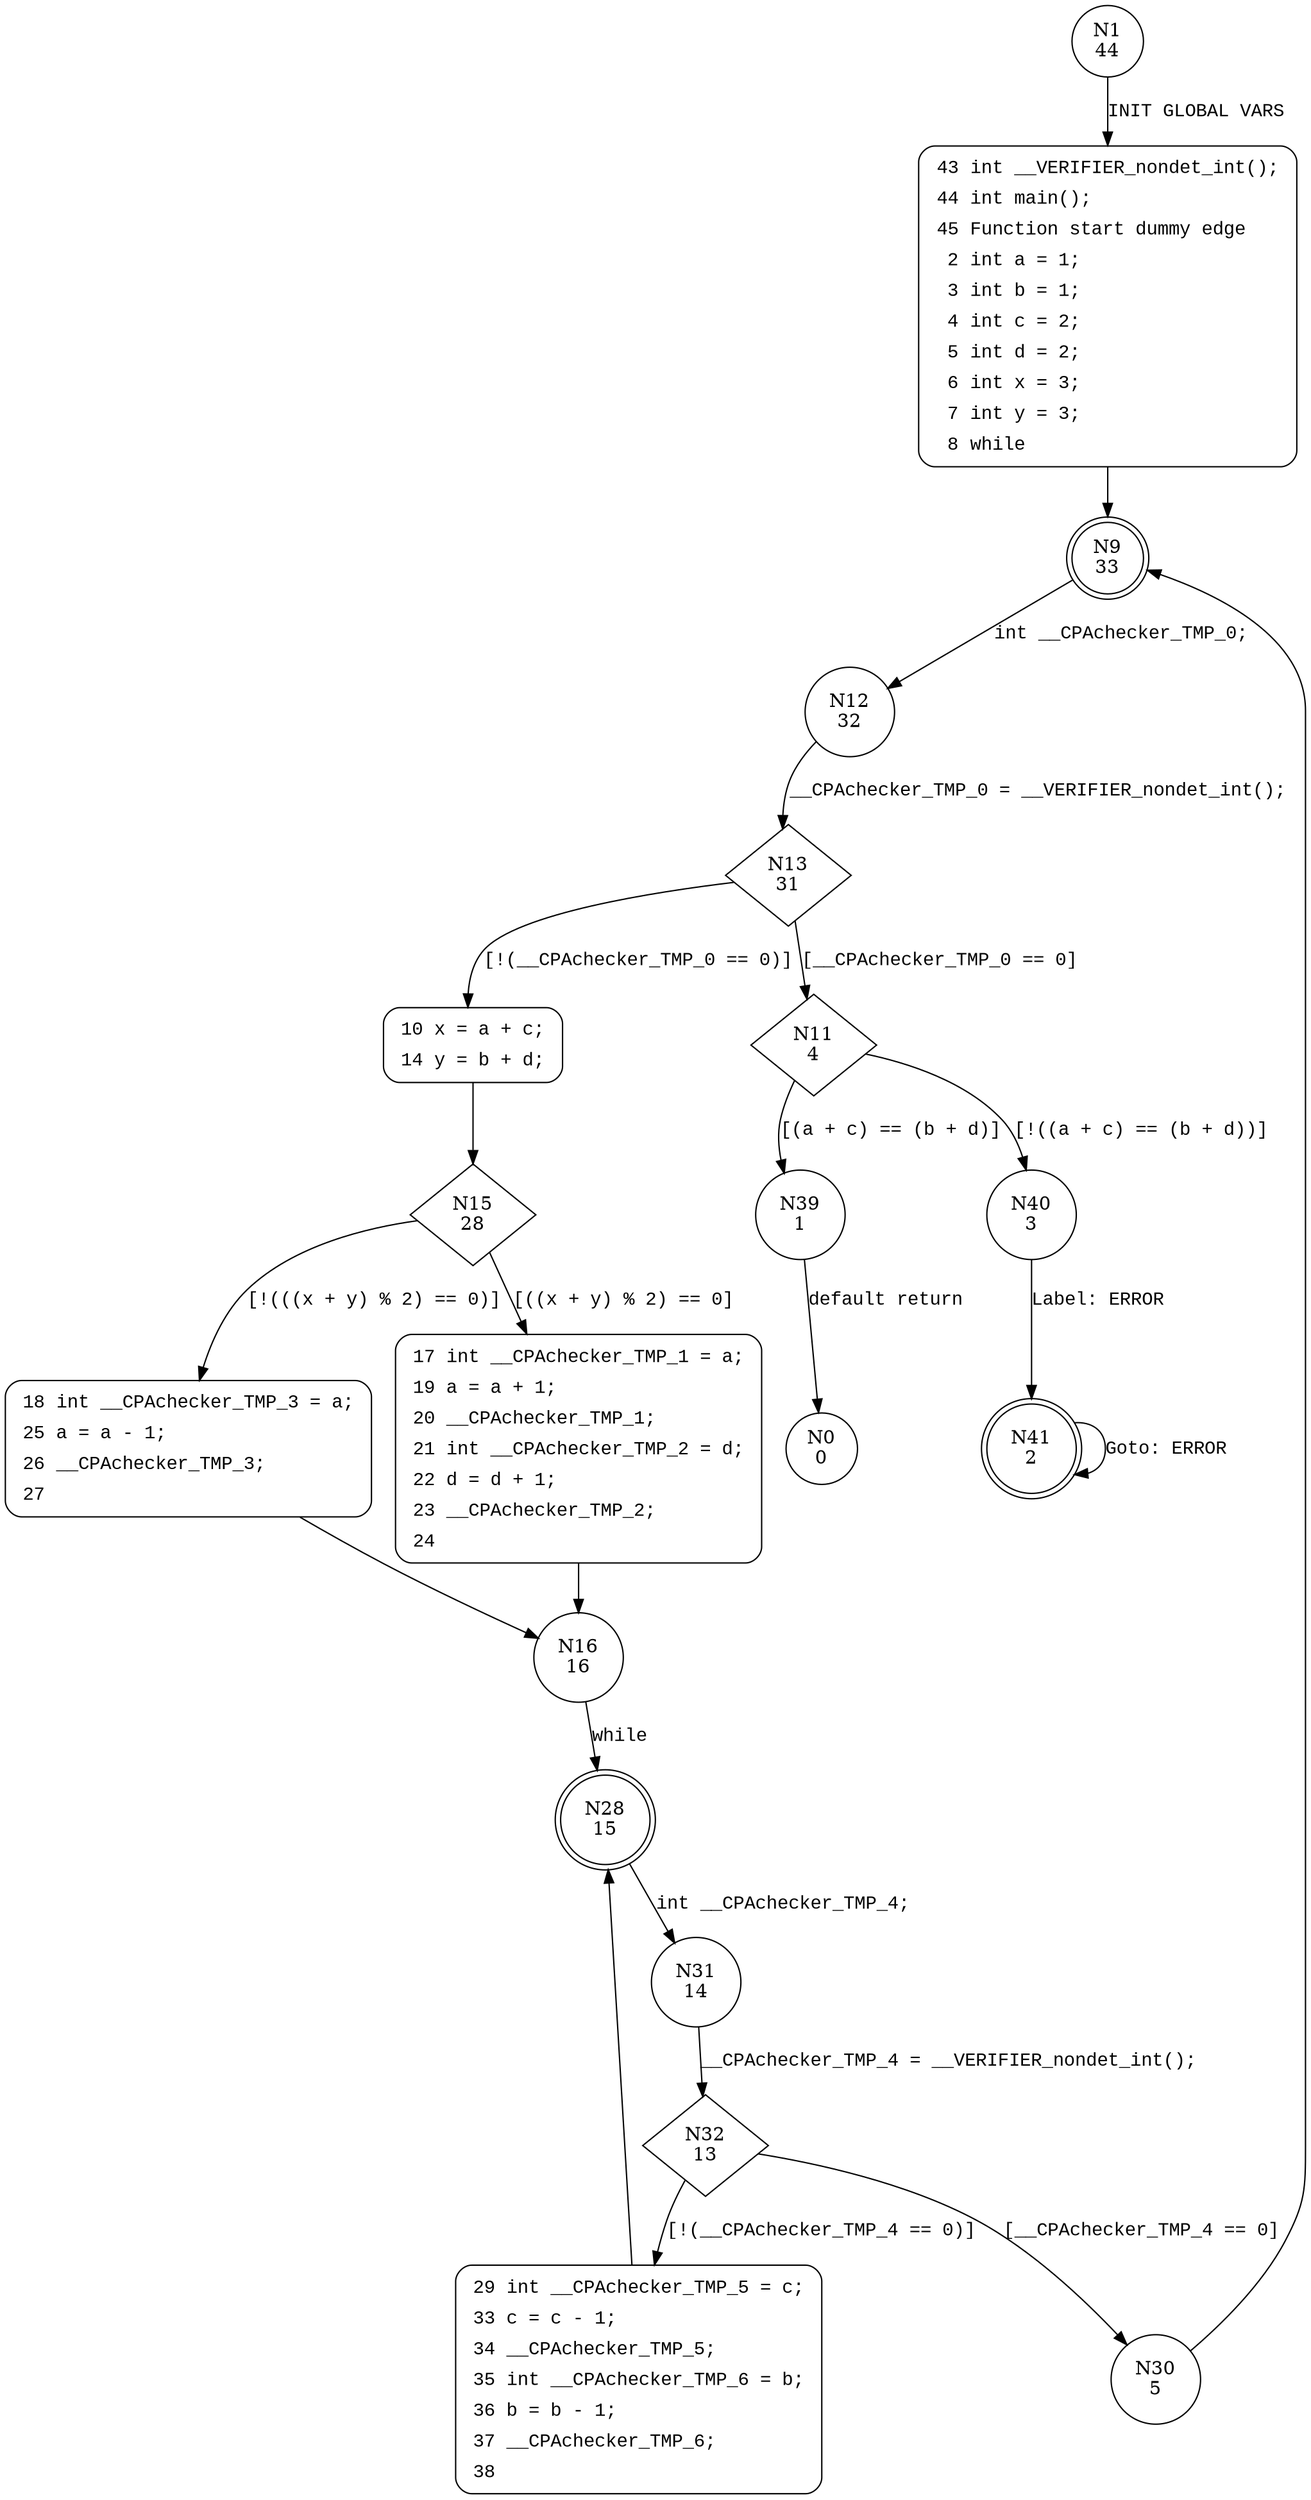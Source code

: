 digraph main {
1 [shape="circle" label="N1\n44"]
43 [shape="circle" label="N43\n43"]
9 [shape="doublecircle" label="N9\n33"]
12 [shape="circle" label="N12\n32"]
13 [shape="diamond" label="N13\n31"]
11 [shape="diamond" label="N11\n4"]
10 [shape="circle" label="N10\n30"]
15 [shape="diamond" label="N15\n28"]
17 [shape="circle" label="N17\n23"]
18 [shape="circle" label="N18\n27"]
16 [shape="circle" label="N16\n16"]
28 [shape="doublecircle" label="N28\n15"]
31 [shape="circle" label="N31\n14"]
32 [shape="diamond" label="N32\n13"]
30 [shape="circle" label="N30\n5"]
29 [shape="circle" label="N29\n12"]
39 [shape="circle" label="N39\n1"]
40 [shape="circle" label="N40\n3"]
41 [shape="doublecircle" label="N41\n2"]
0 [shape="circle" label="N0\n0"]
43 [style="filled,bold" penwidth="1" fillcolor="white" fontname="Courier New" shape="Mrecord" label=<<table border="0" cellborder="0" cellpadding="3" bgcolor="white"><tr><td align="right">43</td><td align="left">int __VERIFIER_nondet_int();</td></tr><tr><td align="right">44</td><td align="left">int main();</td></tr><tr><td align="right">45</td><td align="left">Function start dummy edge</td></tr><tr><td align="right">2</td><td align="left">int a = 1;</td></tr><tr><td align="right">3</td><td align="left">int b = 1;</td></tr><tr><td align="right">4</td><td align="left">int c = 2;</td></tr><tr><td align="right">5</td><td align="left">int d = 2;</td></tr><tr><td align="right">6</td><td align="left">int x = 3;</td></tr><tr><td align="right">7</td><td align="left">int y = 3;</td></tr><tr><td align="right">8</td><td align="left">while</td></tr></table>>]
43 -> 9[label=""]
10 [style="filled,bold" penwidth="1" fillcolor="white" fontname="Courier New" shape="Mrecord" label=<<table border="0" cellborder="0" cellpadding="3" bgcolor="white"><tr><td align="right">10</td><td align="left">x = a + c;</td></tr><tr><td align="right">14</td><td align="left">y = b + d;</td></tr></table>>]
10 -> 15[label=""]
18 [style="filled,bold" penwidth="1" fillcolor="white" fontname="Courier New" shape="Mrecord" label=<<table border="0" cellborder="0" cellpadding="3" bgcolor="white"><tr><td align="right">18</td><td align="left">int __CPAchecker_TMP_3 = a;</td></tr><tr><td align="right">25</td><td align="left">a = a - 1;</td></tr><tr><td align="right">26</td><td align="left">__CPAchecker_TMP_3;</td></tr><tr><td align="right">27</td><td align="left"></td></tr></table>>]
18 -> 16[label=""]
29 [style="filled,bold" penwidth="1" fillcolor="white" fontname="Courier New" shape="Mrecord" label=<<table border="0" cellborder="0" cellpadding="3" bgcolor="white"><tr><td align="right">29</td><td align="left">int __CPAchecker_TMP_5 = c;</td></tr><tr><td align="right">33</td><td align="left">c = c - 1;</td></tr><tr><td align="right">34</td><td align="left">__CPAchecker_TMP_5;</td></tr><tr><td align="right">35</td><td align="left">int __CPAchecker_TMP_6 = b;</td></tr><tr><td align="right">36</td><td align="left">b = b - 1;</td></tr><tr><td align="right">37</td><td align="left">__CPAchecker_TMP_6;</td></tr><tr><td align="right">38</td><td align="left"></td></tr></table>>]
29 -> 28[label=""]
17 [style="filled,bold" penwidth="1" fillcolor="white" fontname="Courier New" shape="Mrecord" label=<<table border="0" cellborder="0" cellpadding="3" bgcolor="white"><tr><td align="right">17</td><td align="left">int __CPAchecker_TMP_1 = a;</td></tr><tr><td align="right">19</td><td align="left">a = a + 1;</td></tr><tr><td align="right">20</td><td align="left">__CPAchecker_TMP_1;</td></tr><tr><td align="right">21</td><td align="left">int __CPAchecker_TMP_2 = d;</td></tr><tr><td align="right">22</td><td align="left">d = d + 1;</td></tr><tr><td align="right">23</td><td align="left">__CPAchecker_TMP_2;</td></tr><tr><td align="right">24</td><td align="left"></td></tr></table>>]
17 -> 16[label=""]
1 -> 43 [label="INIT GLOBAL VARS" fontname="Courier New"]
9 -> 12 [label="int __CPAchecker_TMP_0;" fontname="Courier New"]
13 -> 11 [label="[__CPAchecker_TMP_0 == 0]" fontname="Courier New"]
13 -> 10 [label="[!(__CPAchecker_TMP_0 == 0)]" fontname="Courier New"]
15 -> 17 [label="[((x + y) % 2) == 0]" fontname="Courier New"]
15 -> 18 [label="[!(((x + y) % 2) == 0)]" fontname="Courier New"]
16 -> 28 [label="while" fontname="Courier New"]
28 -> 31 [label="int __CPAchecker_TMP_4;" fontname="Courier New"]
32 -> 30 [label="[__CPAchecker_TMP_4 == 0]" fontname="Courier New"]
32 -> 29 [label="[!(__CPAchecker_TMP_4 == 0)]" fontname="Courier New"]
30 -> 9 [label="" fontname="Courier New"]
11 -> 39 [label="[(a + c) == (b + d)]" fontname="Courier New"]
11 -> 40 [label="[!((a + c) == (b + d))]" fontname="Courier New"]
41 -> 41 [label="Goto: ERROR" fontname="Courier New"]
12 -> 13 [label="__CPAchecker_TMP_0 = __VERIFIER_nondet_int();" fontname="Courier New"]
31 -> 32 [label="__CPAchecker_TMP_4 = __VERIFIER_nondet_int();" fontname="Courier New"]
40 -> 41 [label="Label: ERROR" fontname="Courier New"]
39 -> 0 [label="default return" fontname="Courier New"]
}